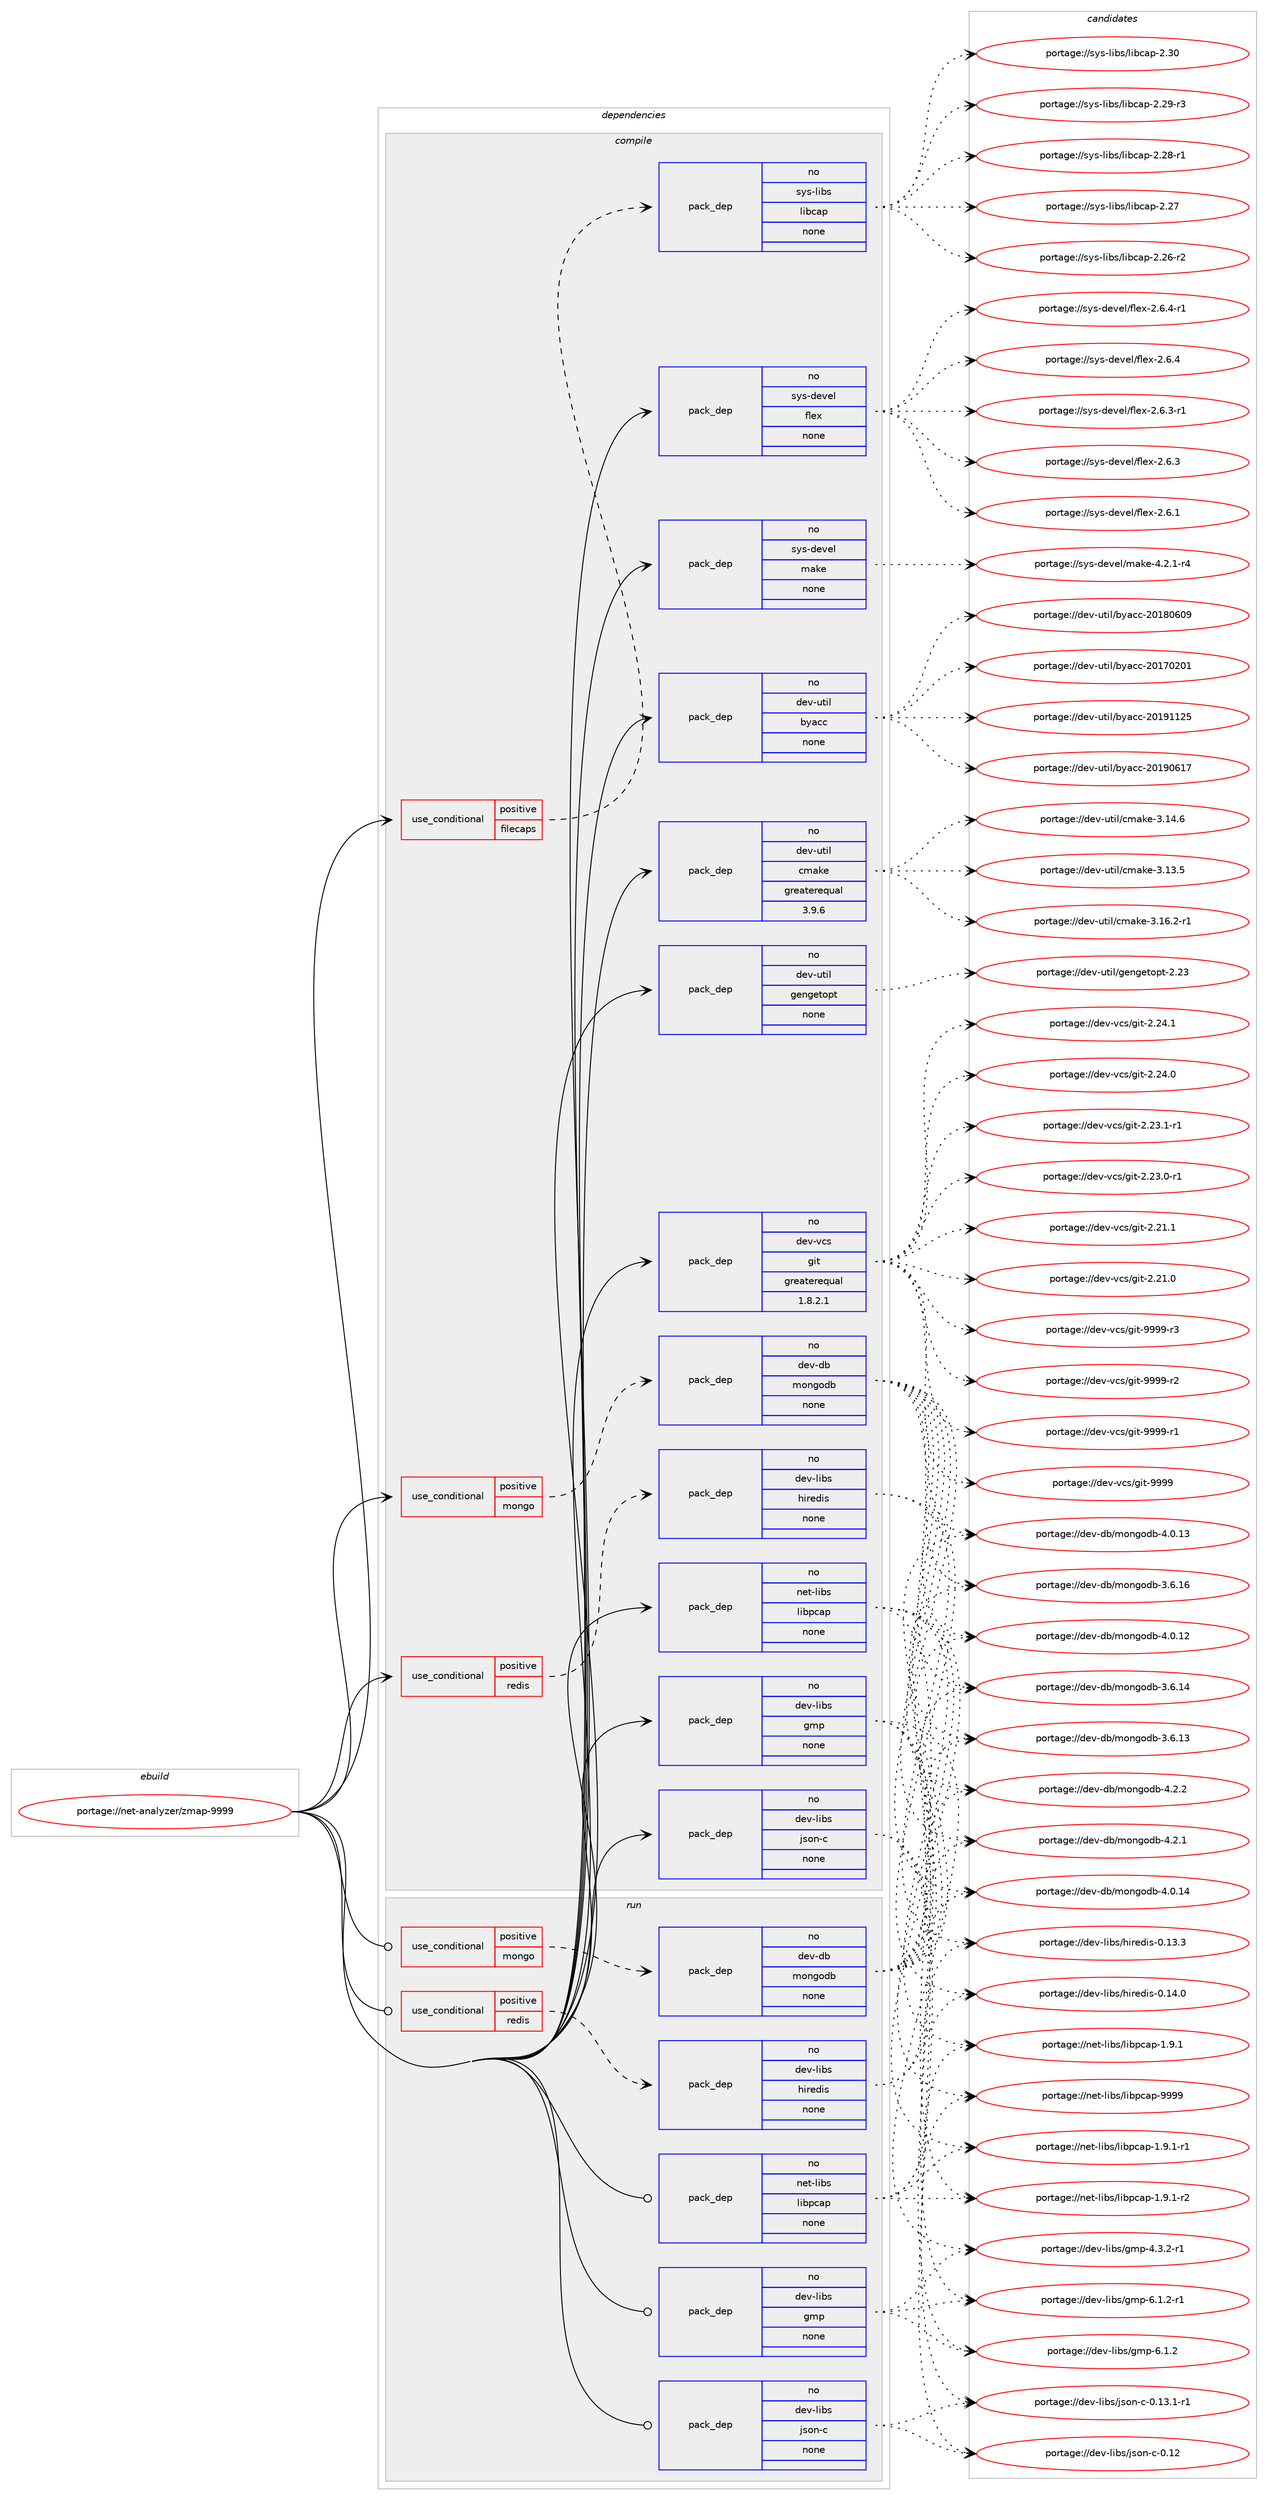 digraph prolog {

# *************
# Graph options
# *************

newrank=true;
concentrate=true;
compound=true;
graph [rankdir=LR,fontname=Helvetica,fontsize=10,ranksep=1.5];#, ranksep=2.5, nodesep=0.2];
edge  [arrowhead=vee];
node  [fontname=Helvetica,fontsize=10];

# **********
# The ebuild
# **********

subgraph cluster_leftcol {
color=gray;
rank=same;
label=<<i>ebuild</i>>;
id [label="portage://net-analyzer/zmap-9999", color=red, width=4, href="../net-analyzer/zmap-9999.svg"];
}

# ****************
# The dependencies
# ****************

subgraph cluster_midcol {
color=gray;
label=<<i>dependencies</i>>;
subgraph cluster_compile {
fillcolor="#eeeeee";
style=filled;
label=<<i>compile</i>>;
subgraph cond34950 {
dependency162968 [label=<<TABLE BORDER="0" CELLBORDER="1" CELLSPACING="0" CELLPADDING="4"><TR><TD ROWSPAN="3" CELLPADDING="10">use_conditional</TD></TR><TR><TD>positive</TD></TR><TR><TD>filecaps</TD></TR></TABLE>>, shape=none, color=red];
subgraph pack125421 {
dependency162969 [label=<<TABLE BORDER="0" CELLBORDER="1" CELLSPACING="0" CELLPADDING="4" WIDTH="220"><TR><TD ROWSPAN="6" CELLPADDING="30">pack_dep</TD></TR><TR><TD WIDTH="110">no</TD></TR><TR><TD>sys-libs</TD></TR><TR><TD>libcap</TD></TR><TR><TD>none</TD></TR><TR><TD></TD></TR></TABLE>>, shape=none, color=blue];
}
dependency162968:e -> dependency162969:w [weight=20,style="dashed",arrowhead="vee"];
}
id:e -> dependency162968:w [weight=20,style="solid",arrowhead="vee"];
subgraph cond34951 {
dependency162970 [label=<<TABLE BORDER="0" CELLBORDER="1" CELLSPACING="0" CELLPADDING="4"><TR><TD ROWSPAN="3" CELLPADDING="10">use_conditional</TD></TR><TR><TD>positive</TD></TR><TR><TD>mongo</TD></TR></TABLE>>, shape=none, color=red];
subgraph pack125422 {
dependency162971 [label=<<TABLE BORDER="0" CELLBORDER="1" CELLSPACING="0" CELLPADDING="4" WIDTH="220"><TR><TD ROWSPAN="6" CELLPADDING="30">pack_dep</TD></TR><TR><TD WIDTH="110">no</TD></TR><TR><TD>dev-db</TD></TR><TR><TD>mongodb</TD></TR><TR><TD>none</TD></TR><TR><TD></TD></TR></TABLE>>, shape=none, color=blue];
}
dependency162970:e -> dependency162971:w [weight=20,style="dashed",arrowhead="vee"];
}
id:e -> dependency162970:w [weight=20,style="solid",arrowhead="vee"];
subgraph cond34952 {
dependency162972 [label=<<TABLE BORDER="0" CELLBORDER="1" CELLSPACING="0" CELLPADDING="4"><TR><TD ROWSPAN="3" CELLPADDING="10">use_conditional</TD></TR><TR><TD>positive</TD></TR><TR><TD>redis</TD></TR></TABLE>>, shape=none, color=red];
subgraph pack125423 {
dependency162973 [label=<<TABLE BORDER="0" CELLBORDER="1" CELLSPACING="0" CELLPADDING="4" WIDTH="220"><TR><TD ROWSPAN="6" CELLPADDING="30">pack_dep</TD></TR><TR><TD WIDTH="110">no</TD></TR><TR><TD>dev-libs</TD></TR><TR><TD>hiredis</TD></TR><TR><TD>none</TD></TR><TR><TD></TD></TR></TABLE>>, shape=none, color=blue];
}
dependency162972:e -> dependency162973:w [weight=20,style="dashed",arrowhead="vee"];
}
id:e -> dependency162972:w [weight=20,style="solid",arrowhead="vee"];
subgraph pack125424 {
dependency162974 [label=<<TABLE BORDER="0" CELLBORDER="1" CELLSPACING="0" CELLPADDING="4" WIDTH="220"><TR><TD ROWSPAN="6" CELLPADDING="30">pack_dep</TD></TR><TR><TD WIDTH="110">no</TD></TR><TR><TD>dev-libs</TD></TR><TR><TD>gmp</TD></TR><TR><TD>none</TD></TR><TR><TD></TD></TR></TABLE>>, shape=none, color=blue];
}
id:e -> dependency162974:w [weight=20,style="solid",arrowhead="vee"];
subgraph pack125425 {
dependency162975 [label=<<TABLE BORDER="0" CELLBORDER="1" CELLSPACING="0" CELLPADDING="4" WIDTH="220"><TR><TD ROWSPAN="6" CELLPADDING="30">pack_dep</TD></TR><TR><TD WIDTH="110">no</TD></TR><TR><TD>dev-libs</TD></TR><TR><TD>json-c</TD></TR><TR><TD>none</TD></TR><TR><TD></TD></TR></TABLE>>, shape=none, color=blue];
}
id:e -> dependency162975:w [weight=20,style="solid",arrowhead="vee"];
subgraph pack125426 {
dependency162976 [label=<<TABLE BORDER="0" CELLBORDER="1" CELLSPACING="0" CELLPADDING="4" WIDTH="220"><TR><TD ROWSPAN="6" CELLPADDING="30">pack_dep</TD></TR><TR><TD WIDTH="110">no</TD></TR><TR><TD>dev-util</TD></TR><TR><TD>byacc</TD></TR><TR><TD>none</TD></TR><TR><TD></TD></TR></TABLE>>, shape=none, color=blue];
}
id:e -> dependency162976:w [weight=20,style="solid",arrowhead="vee"];
subgraph pack125427 {
dependency162977 [label=<<TABLE BORDER="0" CELLBORDER="1" CELLSPACING="0" CELLPADDING="4" WIDTH="220"><TR><TD ROWSPAN="6" CELLPADDING="30">pack_dep</TD></TR><TR><TD WIDTH="110">no</TD></TR><TR><TD>dev-util</TD></TR><TR><TD>cmake</TD></TR><TR><TD>greaterequal</TD></TR><TR><TD>3.9.6</TD></TR></TABLE>>, shape=none, color=blue];
}
id:e -> dependency162977:w [weight=20,style="solid",arrowhead="vee"];
subgraph pack125428 {
dependency162978 [label=<<TABLE BORDER="0" CELLBORDER="1" CELLSPACING="0" CELLPADDING="4" WIDTH="220"><TR><TD ROWSPAN="6" CELLPADDING="30">pack_dep</TD></TR><TR><TD WIDTH="110">no</TD></TR><TR><TD>dev-util</TD></TR><TR><TD>gengetopt</TD></TR><TR><TD>none</TD></TR><TR><TD></TD></TR></TABLE>>, shape=none, color=blue];
}
id:e -> dependency162978:w [weight=20,style="solid",arrowhead="vee"];
subgraph pack125429 {
dependency162979 [label=<<TABLE BORDER="0" CELLBORDER="1" CELLSPACING="0" CELLPADDING="4" WIDTH="220"><TR><TD ROWSPAN="6" CELLPADDING="30">pack_dep</TD></TR><TR><TD WIDTH="110">no</TD></TR><TR><TD>dev-vcs</TD></TR><TR><TD>git</TD></TR><TR><TD>greaterequal</TD></TR><TR><TD>1.8.2.1</TD></TR></TABLE>>, shape=none, color=blue];
}
id:e -> dependency162979:w [weight=20,style="solid",arrowhead="vee"];
subgraph pack125430 {
dependency162980 [label=<<TABLE BORDER="0" CELLBORDER="1" CELLSPACING="0" CELLPADDING="4" WIDTH="220"><TR><TD ROWSPAN="6" CELLPADDING="30">pack_dep</TD></TR><TR><TD WIDTH="110">no</TD></TR><TR><TD>net-libs</TD></TR><TR><TD>libpcap</TD></TR><TR><TD>none</TD></TR><TR><TD></TD></TR></TABLE>>, shape=none, color=blue];
}
id:e -> dependency162980:w [weight=20,style="solid",arrowhead="vee"];
subgraph pack125431 {
dependency162981 [label=<<TABLE BORDER="0" CELLBORDER="1" CELLSPACING="0" CELLPADDING="4" WIDTH="220"><TR><TD ROWSPAN="6" CELLPADDING="30">pack_dep</TD></TR><TR><TD WIDTH="110">no</TD></TR><TR><TD>sys-devel</TD></TR><TR><TD>flex</TD></TR><TR><TD>none</TD></TR><TR><TD></TD></TR></TABLE>>, shape=none, color=blue];
}
id:e -> dependency162981:w [weight=20,style="solid",arrowhead="vee"];
subgraph pack125432 {
dependency162982 [label=<<TABLE BORDER="0" CELLBORDER="1" CELLSPACING="0" CELLPADDING="4" WIDTH="220"><TR><TD ROWSPAN="6" CELLPADDING="30">pack_dep</TD></TR><TR><TD WIDTH="110">no</TD></TR><TR><TD>sys-devel</TD></TR><TR><TD>make</TD></TR><TR><TD>none</TD></TR><TR><TD></TD></TR></TABLE>>, shape=none, color=blue];
}
id:e -> dependency162982:w [weight=20,style="solid",arrowhead="vee"];
}
subgraph cluster_compileandrun {
fillcolor="#eeeeee";
style=filled;
label=<<i>compile and run</i>>;
}
subgraph cluster_run {
fillcolor="#eeeeee";
style=filled;
label=<<i>run</i>>;
subgraph cond34953 {
dependency162983 [label=<<TABLE BORDER="0" CELLBORDER="1" CELLSPACING="0" CELLPADDING="4"><TR><TD ROWSPAN="3" CELLPADDING="10">use_conditional</TD></TR><TR><TD>positive</TD></TR><TR><TD>mongo</TD></TR></TABLE>>, shape=none, color=red];
subgraph pack125433 {
dependency162984 [label=<<TABLE BORDER="0" CELLBORDER="1" CELLSPACING="0" CELLPADDING="4" WIDTH="220"><TR><TD ROWSPAN="6" CELLPADDING="30">pack_dep</TD></TR><TR><TD WIDTH="110">no</TD></TR><TR><TD>dev-db</TD></TR><TR><TD>mongodb</TD></TR><TR><TD>none</TD></TR><TR><TD></TD></TR></TABLE>>, shape=none, color=blue];
}
dependency162983:e -> dependency162984:w [weight=20,style="dashed",arrowhead="vee"];
}
id:e -> dependency162983:w [weight=20,style="solid",arrowhead="odot"];
subgraph cond34954 {
dependency162985 [label=<<TABLE BORDER="0" CELLBORDER="1" CELLSPACING="0" CELLPADDING="4"><TR><TD ROWSPAN="3" CELLPADDING="10">use_conditional</TD></TR><TR><TD>positive</TD></TR><TR><TD>redis</TD></TR></TABLE>>, shape=none, color=red];
subgraph pack125434 {
dependency162986 [label=<<TABLE BORDER="0" CELLBORDER="1" CELLSPACING="0" CELLPADDING="4" WIDTH="220"><TR><TD ROWSPAN="6" CELLPADDING="30">pack_dep</TD></TR><TR><TD WIDTH="110">no</TD></TR><TR><TD>dev-libs</TD></TR><TR><TD>hiredis</TD></TR><TR><TD>none</TD></TR><TR><TD></TD></TR></TABLE>>, shape=none, color=blue];
}
dependency162985:e -> dependency162986:w [weight=20,style="dashed",arrowhead="vee"];
}
id:e -> dependency162985:w [weight=20,style="solid",arrowhead="odot"];
subgraph pack125435 {
dependency162987 [label=<<TABLE BORDER="0" CELLBORDER="1" CELLSPACING="0" CELLPADDING="4" WIDTH="220"><TR><TD ROWSPAN="6" CELLPADDING="30">pack_dep</TD></TR><TR><TD WIDTH="110">no</TD></TR><TR><TD>dev-libs</TD></TR><TR><TD>gmp</TD></TR><TR><TD>none</TD></TR><TR><TD></TD></TR></TABLE>>, shape=none, color=blue];
}
id:e -> dependency162987:w [weight=20,style="solid",arrowhead="odot"];
subgraph pack125436 {
dependency162988 [label=<<TABLE BORDER="0" CELLBORDER="1" CELLSPACING="0" CELLPADDING="4" WIDTH="220"><TR><TD ROWSPAN="6" CELLPADDING="30">pack_dep</TD></TR><TR><TD WIDTH="110">no</TD></TR><TR><TD>dev-libs</TD></TR><TR><TD>json-c</TD></TR><TR><TD>none</TD></TR><TR><TD></TD></TR></TABLE>>, shape=none, color=blue];
}
id:e -> dependency162988:w [weight=20,style="solid",arrowhead="odot"];
subgraph pack125437 {
dependency162989 [label=<<TABLE BORDER="0" CELLBORDER="1" CELLSPACING="0" CELLPADDING="4" WIDTH="220"><TR><TD ROWSPAN="6" CELLPADDING="30">pack_dep</TD></TR><TR><TD WIDTH="110">no</TD></TR><TR><TD>net-libs</TD></TR><TR><TD>libpcap</TD></TR><TR><TD>none</TD></TR><TR><TD></TD></TR></TABLE>>, shape=none, color=blue];
}
id:e -> dependency162989:w [weight=20,style="solid",arrowhead="odot"];
}
}

# **************
# The candidates
# **************

subgraph cluster_choices {
rank=same;
color=gray;
label=<<i>candidates</i>>;

subgraph choice125421 {
color=black;
nodesep=1;
choice1151211154510810598115471081059899971124550465148 [label="portage://sys-libs/libcap-2.30", color=red, width=4,href="../sys-libs/libcap-2.30.svg"];
choice11512111545108105981154710810598999711245504650574511451 [label="portage://sys-libs/libcap-2.29-r3", color=red, width=4,href="../sys-libs/libcap-2.29-r3.svg"];
choice11512111545108105981154710810598999711245504650564511449 [label="portage://sys-libs/libcap-2.28-r1", color=red, width=4,href="../sys-libs/libcap-2.28-r1.svg"];
choice1151211154510810598115471081059899971124550465055 [label="portage://sys-libs/libcap-2.27", color=red, width=4,href="../sys-libs/libcap-2.27.svg"];
choice11512111545108105981154710810598999711245504650544511450 [label="portage://sys-libs/libcap-2.26-r2", color=red, width=4,href="../sys-libs/libcap-2.26-r2.svg"];
dependency162969:e -> choice1151211154510810598115471081059899971124550465148:w [style=dotted,weight="100"];
dependency162969:e -> choice11512111545108105981154710810598999711245504650574511451:w [style=dotted,weight="100"];
dependency162969:e -> choice11512111545108105981154710810598999711245504650564511449:w [style=dotted,weight="100"];
dependency162969:e -> choice1151211154510810598115471081059899971124550465055:w [style=dotted,weight="100"];
dependency162969:e -> choice11512111545108105981154710810598999711245504650544511450:w [style=dotted,weight="100"];
}
subgraph choice125422 {
color=black;
nodesep=1;
choice10010111845100984710911111010311110098455246504650 [label="portage://dev-db/mongodb-4.2.2", color=red, width=4,href="../dev-db/mongodb-4.2.2.svg"];
choice10010111845100984710911111010311110098455246504649 [label="portage://dev-db/mongodb-4.2.1", color=red, width=4,href="../dev-db/mongodb-4.2.1.svg"];
choice1001011184510098471091111101031111009845524648464952 [label="portage://dev-db/mongodb-4.0.14", color=red, width=4,href="../dev-db/mongodb-4.0.14.svg"];
choice1001011184510098471091111101031111009845524648464951 [label="portage://dev-db/mongodb-4.0.13", color=red, width=4,href="../dev-db/mongodb-4.0.13.svg"];
choice1001011184510098471091111101031111009845524648464950 [label="portage://dev-db/mongodb-4.0.12", color=red, width=4,href="../dev-db/mongodb-4.0.12.svg"];
choice1001011184510098471091111101031111009845514654464954 [label="portage://dev-db/mongodb-3.6.16", color=red, width=4,href="../dev-db/mongodb-3.6.16.svg"];
choice1001011184510098471091111101031111009845514654464952 [label="portage://dev-db/mongodb-3.6.14", color=red, width=4,href="../dev-db/mongodb-3.6.14.svg"];
choice1001011184510098471091111101031111009845514654464951 [label="portage://dev-db/mongodb-3.6.13", color=red, width=4,href="../dev-db/mongodb-3.6.13.svg"];
dependency162971:e -> choice10010111845100984710911111010311110098455246504650:w [style=dotted,weight="100"];
dependency162971:e -> choice10010111845100984710911111010311110098455246504649:w [style=dotted,weight="100"];
dependency162971:e -> choice1001011184510098471091111101031111009845524648464952:w [style=dotted,weight="100"];
dependency162971:e -> choice1001011184510098471091111101031111009845524648464951:w [style=dotted,weight="100"];
dependency162971:e -> choice1001011184510098471091111101031111009845524648464950:w [style=dotted,weight="100"];
dependency162971:e -> choice1001011184510098471091111101031111009845514654464954:w [style=dotted,weight="100"];
dependency162971:e -> choice1001011184510098471091111101031111009845514654464952:w [style=dotted,weight="100"];
dependency162971:e -> choice1001011184510098471091111101031111009845514654464951:w [style=dotted,weight="100"];
}
subgraph choice125423 {
color=black;
nodesep=1;
choice10010111845108105981154710410511410110010511545484649524648 [label="portage://dev-libs/hiredis-0.14.0", color=red, width=4,href="../dev-libs/hiredis-0.14.0.svg"];
choice10010111845108105981154710410511410110010511545484649514651 [label="portage://dev-libs/hiredis-0.13.3", color=red, width=4,href="../dev-libs/hiredis-0.13.3.svg"];
dependency162973:e -> choice10010111845108105981154710410511410110010511545484649524648:w [style=dotted,weight="100"];
dependency162973:e -> choice10010111845108105981154710410511410110010511545484649514651:w [style=dotted,weight="100"];
}
subgraph choice125424 {
color=black;
nodesep=1;
choice1001011184510810598115471031091124554464946504511449 [label="portage://dev-libs/gmp-6.1.2-r1", color=red, width=4,href="../dev-libs/gmp-6.1.2-r1.svg"];
choice100101118451081059811547103109112455446494650 [label="portage://dev-libs/gmp-6.1.2", color=red, width=4,href="../dev-libs/gmp-6.1.2.svg"];
choice1001011184510810598115471031091124552465146504511449 [label="portage://dev-libs/gmp-4.3.2-r1", color=red, width=4,href="../dev-libs/gmp-4.3.2-r1.svg"];
dependency162974:e -> choice1001011184510810598115471031091124554464946504511449:w [style=dotted,weight="100"];
dependency162974:e -> choice100101118451081059811547103109112455446494650:w [style=dotted,weight="100"];
dependency162974:e -> choice1001011184510810598115471031091124552465146504511449:w [style=dotted,weight="100"];
}
subgraph choice125425 {
color=black;
nodesep=1;
choice1001011184510810598115471061151111104599454846495146494511449 [label="portage://dev-libs/json-c-0.13.1-r1", color=red, width=4,href="../dev-libs/json-c-0.13.1-r1.svg"];
choice10010111845108105981154710611511111045994548464950 [label="portage://dev-libs/json-c-0.12", color=red, width=4,href="../dev-libs/json-c-0.12.svg"];
dependency162975:e -> choice1001011184510810598115471061151111104599454846495146494511449:w [style=dotted,weight="100"];
dependency162975:e -> choice10010111845108105981154710611511111045994548464950:w [style=dotted,weight="100"];
}
subgraph choice125426 {
color=black;
nodesep=1;
choice100101118451171161051084798121979999455048495749495053 [label="portage://dev-util/byacc-20191125", color=red, width=4,href="../dev-util/byacc-20191125.svg"];
choice100101118451171161051084798121979999455048495748544955 [label="portage://dev-util/byacc-20190617", color=red, width=4,href="../dev-util/byacc-20190617.svg"];
choice100101118451171161051084798121979999455048495648544857 [label="portage://dev-util/byacc-20180609", color=red, width=4,href="../dev-util/byacc-20180609.svg"];
choice100101118451171161051084798121979999455048495548504849 [label="portage://dev-util/byacc-20170201", color=red, width=4,href="../dev-util/byacc-20170201.svg"];
dependency162976:e -> choice100101118451171161051084798121979999455048495749495053:w [style=dotted,weight="100"];
dependency162976:e -> choice100101118451171161051084798121979999455048495748544955:w [style=dotted,weight="100"];
dependency162976:e -> choice100101118451171161051084798121979999455048495648544857:w [style=dotted,weight="100"];
dependency162976:e -> choice100101118451171161051084798121979999455048495548504849:w [style=dotted,weight="100"];
}
subgraph choice125427 {
color=black;
nodesep=1;
choice10010111845117116105108479910997107101455146495446504511449 [label="portage://dev-util/cmake-3.16.2-r1", color=red, width=4,href="../dev-util/cmake-3.16.2-r1.svg"];
choice1001011184511711610510847991099710710145514649524654 [label="portage://dev-util/cmake-3.14.6", color=red, width=4,href="../dev-util/cmake-3.14.6.svg"];
choice1001011184511711610510847991099710710145514649514653 [label="portage://dev-util/cmake-3.13.5", color=red, width=4,href="../dev-util/cmake-3.13.5.svg"];
dependency162977:e -> choice10010111845117116105108479910997107101455146495446504511449:w [style=dotted,weight="100"];
dependency162977:e -> choice1001011184511711610510847991099710710145514649524654:w [style=dotted,weight="100"];
dependency162977:e -> choice1001011184511711610510847991099710710145514649514653:w [style=dotted,weight="100"];
}
subgraph choice125428 {
color=black;
nodesep=1;
choice10010111845117116105108471031011101031011161111121164550465051 [label="portage://dev-util/gengetopt-2.23", color=red, width=4,href="../dev-util/gengetopt-2.23.svg"];
dependency162978:e -> choice10010111845117116105108471031011101031011161111121164550465051:w [style=dotted,weight="100"];
}
subgraph choice125429 {
color=black;
nodesep=1;
choice10010111845118991154710310511645575757574511451 [label="portage://dev-vcs/git-9999-r3", color=red, width=4,href="../dev-vcs/git-9999-r3.svg"];
choice10010111845118991154710310511645575757574511450 [label="portage://dev-vcs/git-9999-r2", color=red, width=4,href="../dev-vcs/git-9999-r2.svg"];
choice10010111845118991154710310511645575757574511449 [label="portage://dev-vcs/git-9999-r1", color=red, width=4,href="../dev-vcs/git-9999-r1.svg"];
choice1001011184511899115471031051164557575757 [label="portage://dev-vcs/git-9999", color=red, width=4,href="../dev-vcs/git-9999.svg"];
choice10010111845118991154710310511645504650524649 [label="portage://dev-vcs/git-2.24.1", color=red, width=4,href="../dev-vcs/git-2.24.1.svg"];
choice10010111845118991154710310511645504650524648 [label="portage://dev-vcs/git-2.24.0", color=red, width=4,href="../dev-vcs/git-2.24.0.svg"];
choice100101118451189911547103105116455046505146494511449 [label="portage://dev-vcs/git-2.23.1-r1", color=red, width=4,href="../dev-vcs/git-2.23.1-r1.svg"];
choice100101118451189911547103105116455046505146484511449 [label="portage://dev-vcs/git-2.23.0-r1", color=red, width=4,href="../dev-vcs/git-2.23.0-r1.svg"];
choice10010111845118991154710310511645504650494649 [label="portage://dev-vcs/git-2.21.1", color=red, width=4,href="../dev-vcs/git-2.21.1.svg"];
choice10010111845118991154710310511645504650494648 [label="portage://dev-vcs/git-2.21.0", color=red, width=4,href="../dev-vcs/git-2.21.0.svg"];
dependency162979:e -> choice10010111845118991154710310511645575757574511451:w [style=dotted,weight="100"];
dependency162979:e -> choice10010111845118991154710310511645575757574511450:w [style=dotted,weight="100"];
dependency162979:e -> choice10010111845118991154710310511645575757574511449:w [style=dotted,weight="100"];
dependency162979:e -> choice1001011184511899115471031051164557575757:w [style=dotted,weight="100"];
dependency162979:e -> choice10010111845118991154710310511645504650524649:w [style=dotted,weight="100"];
dependency162979:e -> choice10010111845118991154710310511645504650524648:w [style=dotted,weight="100"];
dependency162979:e -> choice100101118451189911547103105116455046505146494511449:w [style=dotted,weight="100"];
dependency162979:e -> choice100101118451189911547103105116455046505146484511449:w [style=dotted,weight="100"];
dependency162979:e -> choice10010111845118991154710310511645504650494649:w [style=dotted,weight="100"];
dependency162979:e -> choice10010111845118991154710310511645504650494648:w [style=dotted,weight="100"];
}
subgraph choice125430 {
color=black;
nodesep=1;
choice1101011164510810598115471081059811299971124557575757 [label="portage://net-libs/libpcap-9999", color=red, width=4,href="../net-libs/libpcap-9999.svg"];
choice1101011164510810598115471081059811299971124549465746494511450 [label="portage://net-libs/libpcap-1.9.1-r2", color=red, width=4,href="../net-libs/libpcap-1.9.1-r2.svg"];
choice1101011164510810598115471081059811299971124549465746494511449 [label="portage://net-libs/libpcap-1.9.1-r1", color=red, width=4,href="../net-libs/libpcap-1.9.1-r1.svg"];
choice110101116451081059811547108105981129997112454946574649 [label="portage://net-libs/libpcap-1.9.1", color=red, width=4,href="../net-libs/libpcap-1.9.1.svg"];
dependency162980:e -> choice1101011164510810598115471081059811299971124557575757:w [style=dotted,weight="100"];
dependency162980:e -> choice1101011164510810598115471081059811299971124549465746494511450:w [style=dotted,weight="100"];
dependency162980:e -> choice1101011164510810598115471081059811299971124549465746494511449:w [style=dotted,weight="100"];
dependency162980:e -> choice110101116451081059811547108105981129997112454946574649:w [style=dotted,weight="100"];
}
subgraph choice125431 {
color=black;
nodesep=1;
choice11512111545100101118101108471021081011204550465446524511449 [label="portage://sys-devel/flex-2.6.4-r1", color=red, width=4,href="../sys-devel/flex-2.6.4-r1.svg"];
choice1151211154510010111810110847102108101120455046544652 [label="portage://sys-devel/flex-2.6.4", color=red, width=4,href="../sys-devel/flex-2.6.4.svg"];
choice11512111545100101118101108471021081011204550465446514511449 [label="portage://sys-devel/flex-2.6.3-r1", color=red, width=4,href="../sys-devel/flex-2.6.3-r1.svg"];
choice1151211154510010111810110847102108101120455046544651 [label="portage://sys-devel/flex-2.6.3", color=red, width=4,href="../sys-devel/flex-2.6.3.svg"];
choice1151211154510010111810110847102108101120455046544649 [label="portage://sys-devel/flex-2.6.1", color=red, width=4,href="../sys-devel/flex-2.6.1.svg"];
dependency162981:e -> choice11512111545100101118101108471021081011204550465446524511449:w [style=dotted,weight="100"];
dependency162981:e -> choice1151211154510010111810110847102108101120455046544652:w [style=dotted,weight="100"];
dependency162981:e -> choice11512111545100101118101108471021081011204550465446514511449:w [style=dotted,weight="100"];
dependency162981:e -> choice1151211154510010111810110847102108101120455046544651:w [style=dotted,weight="100"];
dependency162981:e -> choice1151211154510010111810110847102108101120455046544649:w [style=dotted,weight="100"];
}
subgraph choice125432 {
color=black;
nodesep=1;
choice1151211154510010111810110847109971071014552465046494511452 [label="portage://sys-devel/make-4.2.1-r4", color=red, width=4,href="../sys-devel/make-4.2.1-r4.svg"];
dependency162982:e -> choice1151211154510010111810110847109971071014552465046494511452:w [style=dotted,weight="100"];
}
subgraph choice125433 {
color=black;
nodesep=1;
choice10010111845100984710911111010311110098455246504650 [label="portage://dev-db/mongodb-4.2.2", color=red, width=4,href="../dev-db/mongodb-4.2.2.svg"];
choice10010111845100984710911111010311110098455246504649 [label="portage://dev-db/mongodb-4.2.1", color=red, width=4,href="../dev-db/mongodb-4.2.1.svg"];
choice1001011184510098471091111101031111009845524648464952 [label="portage://dev-db/mongodb-4.0.14", color=red, width=4,href="../dev-db/mongodb-4.0.14.svg"];
choice1001011184510098471091111101031111009845524648464951 [label="portage://dev-db/mongodb-4.0.13", color=red, width=4,href="../dev-db/mongodb-4.0.13.svg"];
choice1001011184510098471091111101031111009845524648464950 [label="portage://dev-db/mongodb-4.0.12", color=red, width=4,href="../dev-db/mongodb-4.0.12.svg"];
choice1001011184510098471091111101031111009845514654464954 [label="portage://dev-db/mongodb-3.6.16", color=red, width=4,href="../dev-db/mongodb-3.6.16.svg"];
choice1001011184510098471091111101031111009845514654464952 [label="portage://dev-db/mongodb-3.6.14", color=red, width=4,href="../dev-db/mongodb-3.6.14.svg"];
choice1001011184510098471091111101031111009845514654464951 [label="portage://dev-db/mongodb-3.6.13", color=red, width=4,href="../dev-db/mongodb-3.6.13.svg"];
dependency162984:e -> choice10010111845100984710911111010311110098455246504650:w [style=dotted,weight="100"];
dependency162984:e -> choice10010111845100984710911111010311110098455246504649:w [style=dotted,weight="100"];
dependency162984:e -> choice1001011184510098471091111101031111009845524648464952:w [style=dotted,weight="100"];
dependency162984:e -> choice1001011184510098471091111101031111009845524648464951:w [style=dotted,weight="100"];
dependency162984:e -> choice1001011184510098471091111101031111009845524648464950:w [style=dotted,weight="100"];
dependency162984:e -> choice1001011184510098471091111101031111009845514654464954:w [style=dotted,weight="100"];
dependency162984:e -> choice1001011184510098471091111101031111009845514654464952:w [style=dotted,weight="100"];
dependency162984:e -> choice1001011184510098471091111101031111009845514654464951:w [style=dotted,weight="100"];
}
subgraph choice125434 {
color=black;
nodesep=1;
choice10010111845108105981154710410511410110010511545484649524648 [label="portage://dev-libs/hiredis-0.14.0", color=red, width=4,href="../dev-libs/hiredis-0.14.0.svg"];
choice10010111845108105981154710410511410110010511545484649514651 [label="portage://dev-libs/hiredis-0.13.3", color=red, width=4,href="../dev-libs/hiredis-0.13.3.svg"];
dependency162986:e -> choice10010111845108105981154710410511410110010511545484649524648:w [style=dotted,weight="100"];
dependency162986:e -> choice10010111845108105981154710410511410110010511545484649514651:w [style=dotted,weight="100"];
}
subgraph choice125435 {
color=black;
nodesep=1;
choice1001011184510810598115471031091124554464946504511449 [label="portage://dev-libs/gmp-6.1.2-r1", color=red, width=4,href="../dev-libs/gmp-6.1.2-r1.svg"];
choice100101118451081059811547103109112455446494650 [label="portage://dev-libs/gmp-6.1.2", color=red, width=4,href="../dev-libs/gmp-6.1.2.svg"];
choice1001011184510810598115471031091124552465146504511449 [label="portage://dev-libs/gmp-4.3.2-r1", color=red, width=4,href="../dev-libs/gmp-4.3.2-r1.svg"];
dependency162987:e -> choice1001011184510810598115471031091124554464946504511449:w [style=dotted,weight="100"];
dependency162987:e -> choice100101118451081059811547103109112455446494650:w [style=dotted,weight="100"];
dependency162987:e -> choice1001011184510810598115471031091124552465146504511449:w [style=dotted,weight="100"];
}
subgraph choice125436 {
color=black;
nodesep=1;
choice1001011184510810598115471061151111104599454846495146494511449 [label="portage://dev-libs/json-c-0.13.1-r1", color=red, width=4,href="../dev-libs/json-c-0.13.1-r1.svg"];
choice10010111845108105981154710611511111045994548464950 [label="portage://dev-libs/json-c-0.12", color=red, width=4,href="../dev-libs/json-c-0.12.svg"];
dependency162988:e -> choice1001011184510810598115471061151111104599454846495146494511449:w [style=dotted,weight="100"];
dependency162988:e -> choice10010111845108105981154710611511111045994548464950:w [style=dotted,weight="100"];
}
subgraph choice125437 {
color=black;
nodesep=1;
choice1101011164510810598115471081059811299971124557575757 [label="portage://net-libs/libpcap-9999", color=red, width=4,href="../net-libs/libpcap-9999.svg"];
choice1101011164510810598115471081059811299971124549465746494511450 [label="portage://net-libs/libpcap-1.9.1-r2", color=red, width=4,href="../net-libs/libpcap-1.9.1-r2.svg"];
choice1101011164510810598115471081059811299971124549465746494511449 [label="portage://net-libs/libpcap-1.9.1-r1", color=red, width=4,href="../net-libs/libpcap-1.9.1-r1.svg"];
choice110101116451081059811547108105981129997112454946574649 [label="portage://net-libs/libpcap-1.9.1", color=red, width=4,href="../net-libs/libpcap-1.9.1.svg"];
dependency162989:e -> choice1101011164510810598115471081059811299971124557575757:w [style=dotted,weight="100"];
dependency162989:e -> choice1101011164510810598115471081059811299971124549465746494511450:w [style=dotted,weight="100"];
dependency162989:e -> choice1101011164510810598115471081059811299971124549465746494511449:w [style=dotted,weight="100"];
dependency162989:e -> choice110101116451081059811547108105981129997112454946574649:w [style=dotted,weight="100"];
}
}

}
